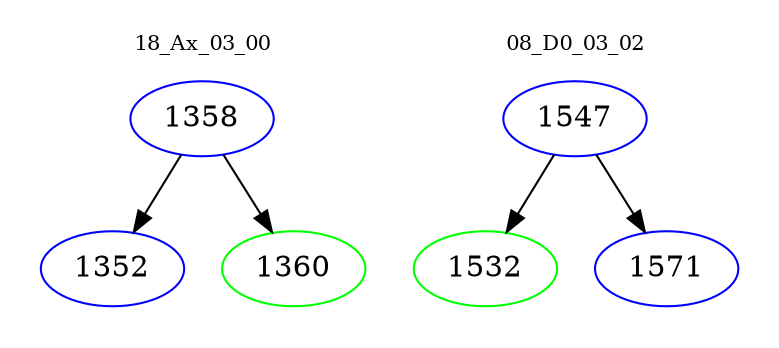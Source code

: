 digraph{
subgraph cluster_0 {
color = white
label = "18_Ax_03_00";
fontsize=10;
T0_1358 [label="1358", color="blue"]
T0_1358 -> T0_1352 [color="black"]
T0_1352 [label="1352", color="blue"]
T0_1358 -> T0_1360 [color="black"]
T0_1360 [label="1360", color="green"]
}
subgraph cluster_1 {
color = white
label = "08_D0_03_02";
fontsize=10;
T1_1547 [label="1547", color="blue"]
T1_1547 -> T1_1532 [color="black"]
T1_1532 [label="1532", color="green"]
T1_1547 -> T1_1571 [color="black"]
T1_1571 [label="1571", color="blue"]
}
}

